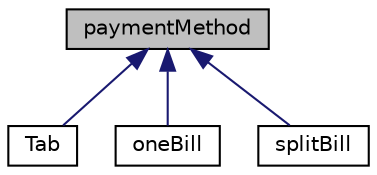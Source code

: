 digraph "paymentMethod"
{
 // LATEX_PDF_SIZE
  edge [fontname="Helvetica",fontsize="10",labelfontname="Helvetica",labelfontsize="10"];
  node [fontname="Helvetica",fontsize="10",shape=record];
  Node1 [label="paymentMethod",height=0.2,width=0.4,color="black", fillcolor="grey75", style="filled", fontcolor="black",tooltip=" "];
  Node1 -> Node2 [dir="back",color="midnightblue",fontsize="10",style="solid",fontname="Helvetica"];
  Node2 [label="Tab",height=0.2,width=0.4,color="black", fillcolor="white", style="filled",URL="$classTab.html",tooltip="Represents the tab state of a customer."];
  Node1 -> Node3 [dir="back",color="midnightblue",fontsize="10",style="solid",fontname="Helvetica"];
  Node3 [label="oneBill",height=0.2,width=0.4,color="black", fillcolor="white", style="filled",URL="$classoneBill.html",tooltip=" "];
  Node1 -> Node4 [dir="back",color="midnightblue",fontsize="10",style="solid",fontname="Helvetica"];
  Node4 [label="splitBill",height=0.2,width=0.4,color="black", fillcolor="white", style="filled",URL="$classsplitBill.html",tooltip="Represents the splitBill state of a customer."];
}
